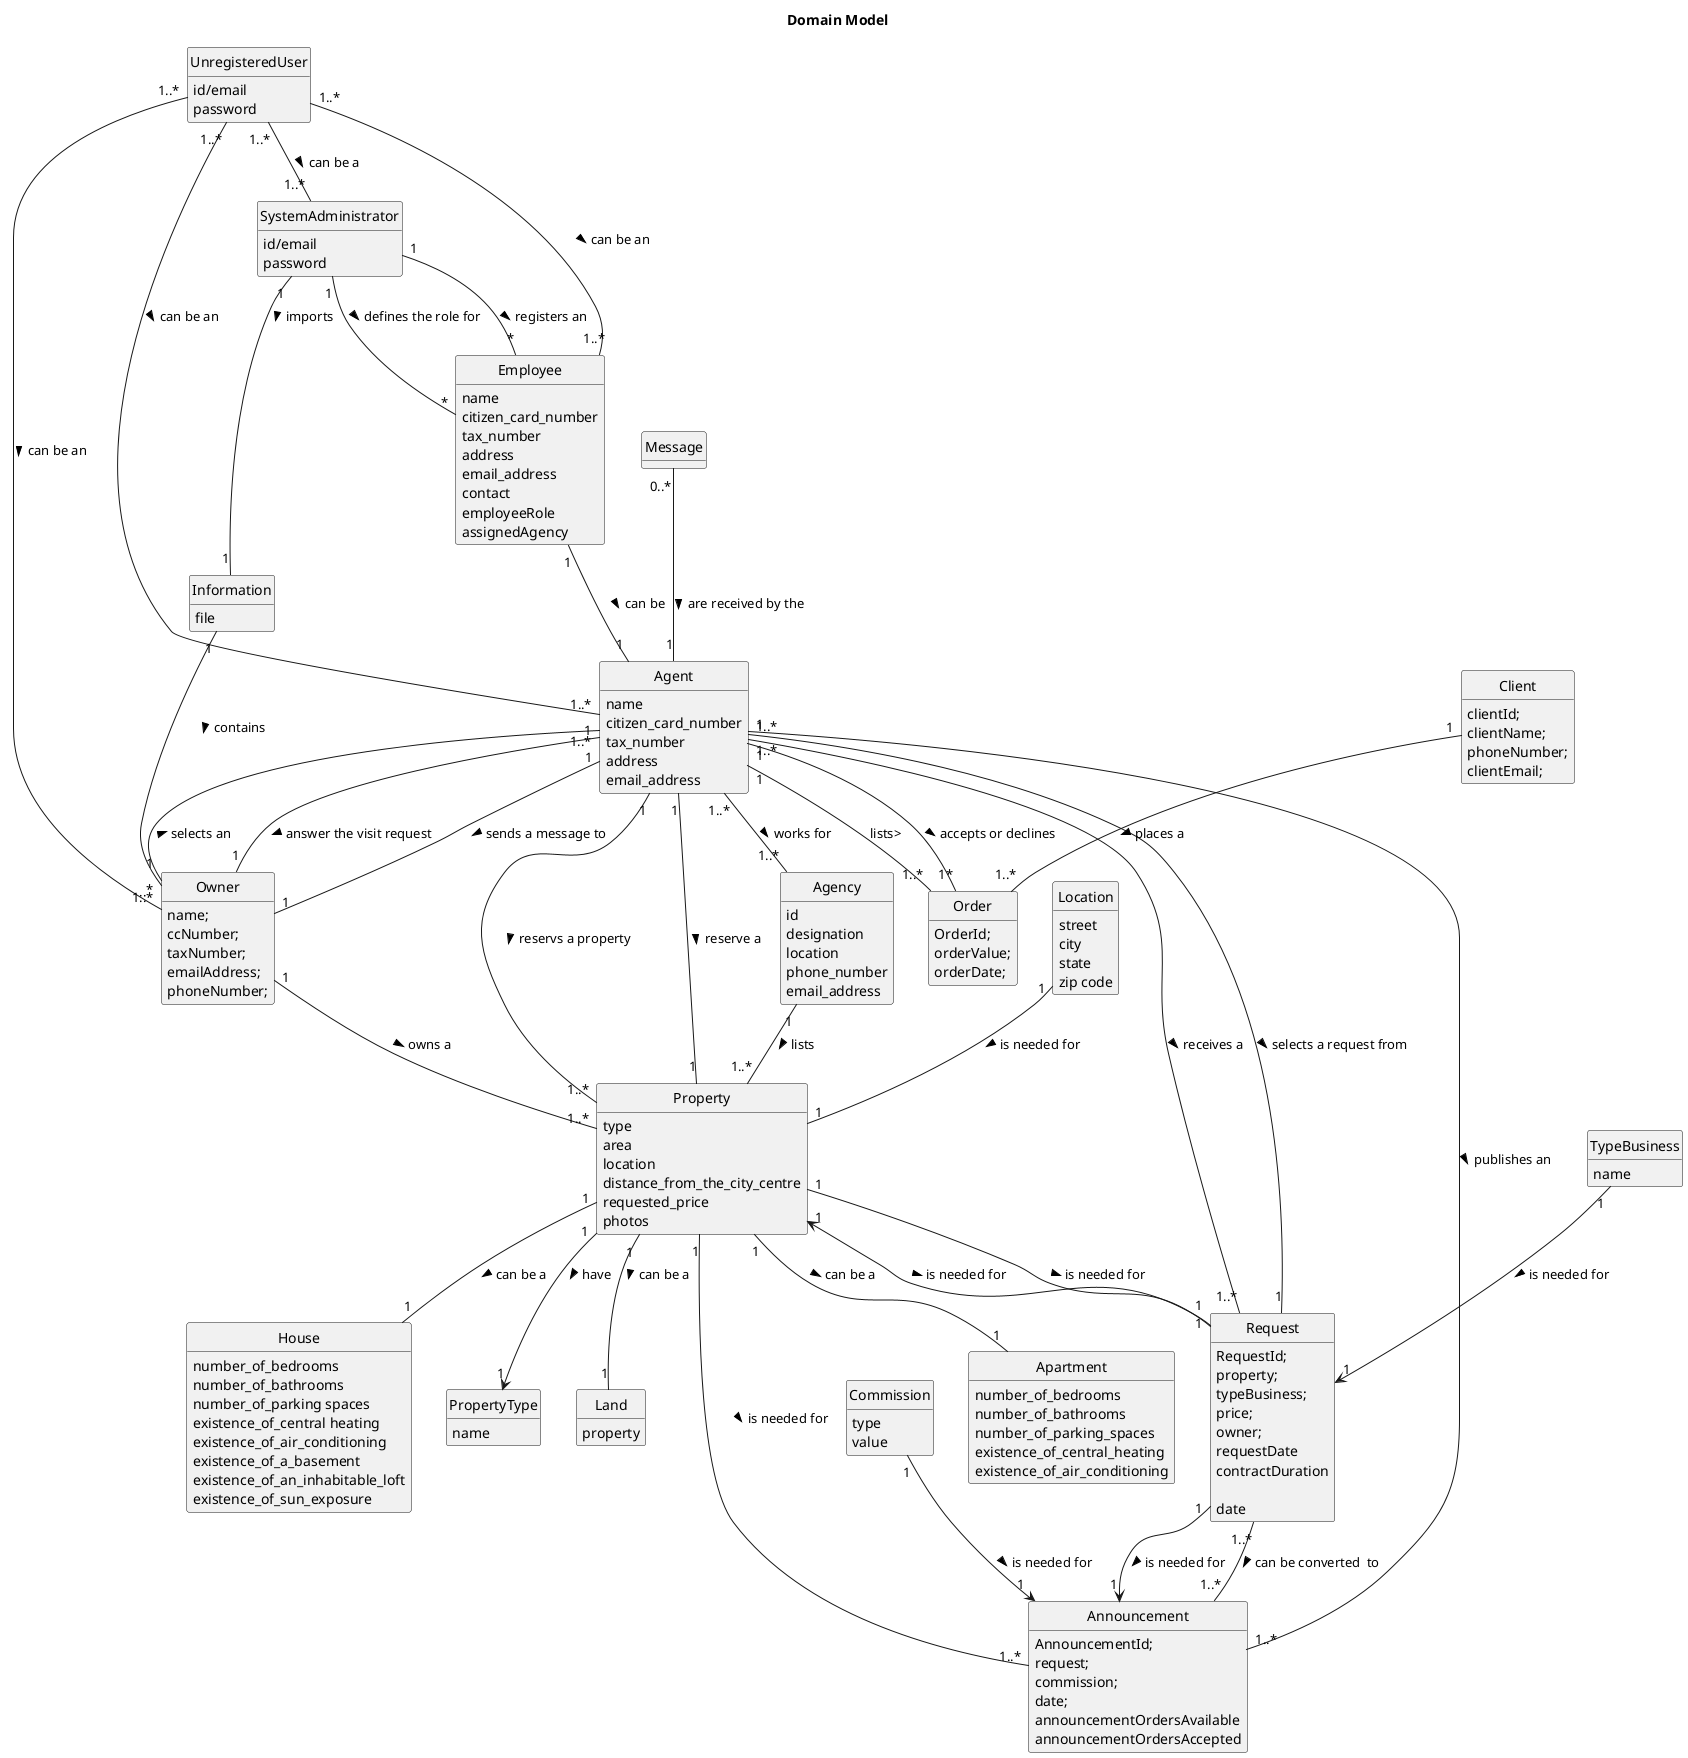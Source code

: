 @startuml
skinparam monochrome true
skinparam packageStyle rectangle
skinparam shadowing false
'skinparam linetype ortho
'left to right direction
skinparam classAttributeIconSize 0
hide circle
hide methods

title Domain Model


class Employee{
name
citizen_card_number
tax_number
address
email_address
contact
employeeRole
assignedAgency
}
class Agent{
name
citizen_card_number
tax_number
address
email_address
}

class SystemAdministrator{
id/email
password
}

class Land{
property
}


class Agency{
id
designation
location
phone_number
email_address
}

class UnregisteredUser{
id/email
password
}


class Property {
    type
    area
    location
    distance_from_the_city_centre
    requested_price
    photos
    }

class Announcement {
       AnnouncementId;
           request;
          commission;
        date;
          announcementOrdersAvailable
         announcementOrdersAccepted


      }

class Apartment{
    number_of_bedrooms
    number_of_bathrooms
    number_of_parking_spaces
    existence_of_central_heating
    existence_of_air_conditioning
}

class House{
    number_of_bedrooms
    number_of_bathrooms
    number_of_parking spaces
    existence_of_central heating
    existence_of_air_conditioning
    existence_of_a_basement
    existence_of_an_inhabitable_loft
    existence_of_sun_exposure
}


class Request{
RequestId;
 property;
 typeBusiness;
 price;
owner;
requestDate
contractDuration

date
}


class Location{
street
city
state
zip code
}

class Owner{
   name;
     ccNumber;
   taxNumber;
     emailAddress;
 phoneNumber;
}


class Commission {
type
value
}



class Information {
file
}

class PropertyType{
name
}

class TypeBusiness{
name
}
class Order{
OrderId;
 orderValue;
 orderDate;
}
class Client{
clientId;
 clientName;
 phoneNumber;
 clientEmail;
}




Agent "1..*" -- "1..*" Request : receives a  >
Agent "1..*" -- "1" Request: selects a request from >
Property "1"-- "1..*"Announcement: is needed for  >
Property "1"-- "1"Request: is needed for  >

Request "1..*"-- "1..*"Announcement: can be converted  to  >
Location "1"--"1" Property : is needed for >

Agent "1" -- "1..*" Announcement : publishes an >

Agent "1..*" -- "1..*" Agency : works for >
SystemAdministrator "1" -- "*" Employee : registers an >

SystemAdministrator "1" -- "*" Employee : defines the role for >
Owner "1" -- "1..*" Property : owns a >
Property "1" -- "1" House :  can be a >
Property "1" -- "1" Apartment :  can be a >
Property "1" -- "1" Land :  can be a >
UnregisteredUser "1..*" -- "1..*" Agent :  can be an >
UnregisteredUser "1..*" -- "1::*" Owner :  can be an >
UnregisteredUser "1..*" -- "1..*" Employee :  can be an >
UnregisteredUser "1..*" -- "1..*" SystemAdministrator :  can be a >




Owner "1" -- "1..*" Agent : selects an  >


Employee "1" -- "1" Agent : can be >

Agency "1" -- "1..*" Property : lists >

Agent "1" -- "1..*" Property : reservs a property >
Agent "1" -- "1" Owner :  answer the visit request >
Agent "1" -- "1" Owner :  sends a message to  >
Message "0..*" -- "1" Agent :  are received by the >
Agent "1" -- "1" Property : reserve a >
SystemAdministrator "1" -- "1" Information: imports >
Information "1" -- "*" Owner: contains >
Property "1" --> "1" PropertyType : have >
Request "1" --> "1" Property: is needed for  <
TypeBusiness "1" --> "1" Request: is needed for >
Request"1" --> "1" Announcement: is needed for  >
Commission "1"  --> "1"Announcement : is needed for >
Client "1" -- "1..*" Order : places a >
Agent "1" -- "1..*" Order : lists>
Agent "1" -- "1*" Order : accepts or declines >


@enduml